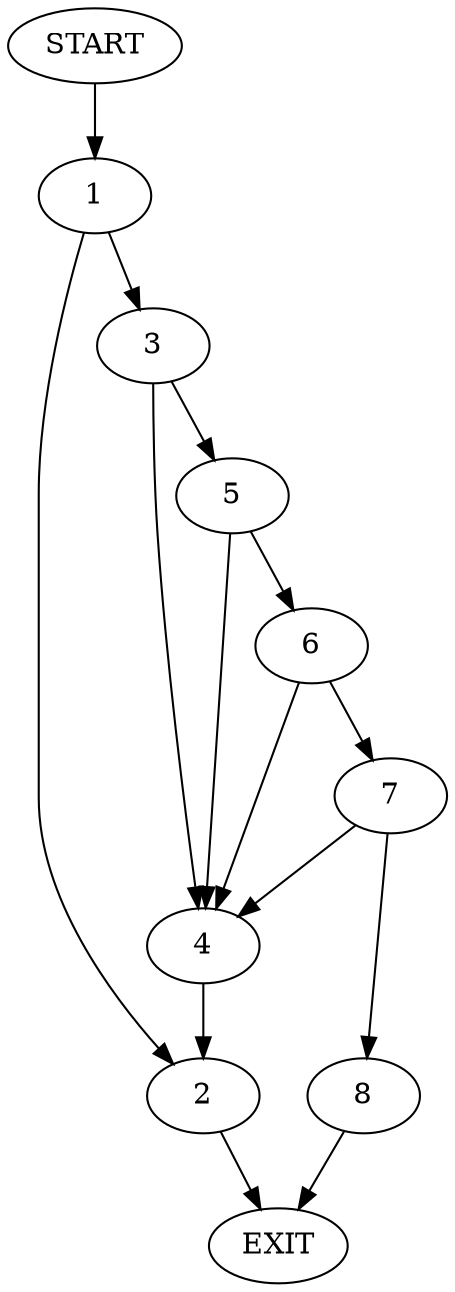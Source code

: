 digraph {
0 [label="START"]
9 [label="EXIT"]
0 -> 1
1 -> 2
1 -> 3
3 -> 4
3 -> 5
2 -> 9
5 -> 4
5 -> 6
4 -> 2
6 -> 7
6 -> 4
7 -> 4
7 -> 8
8 -> 9
}
